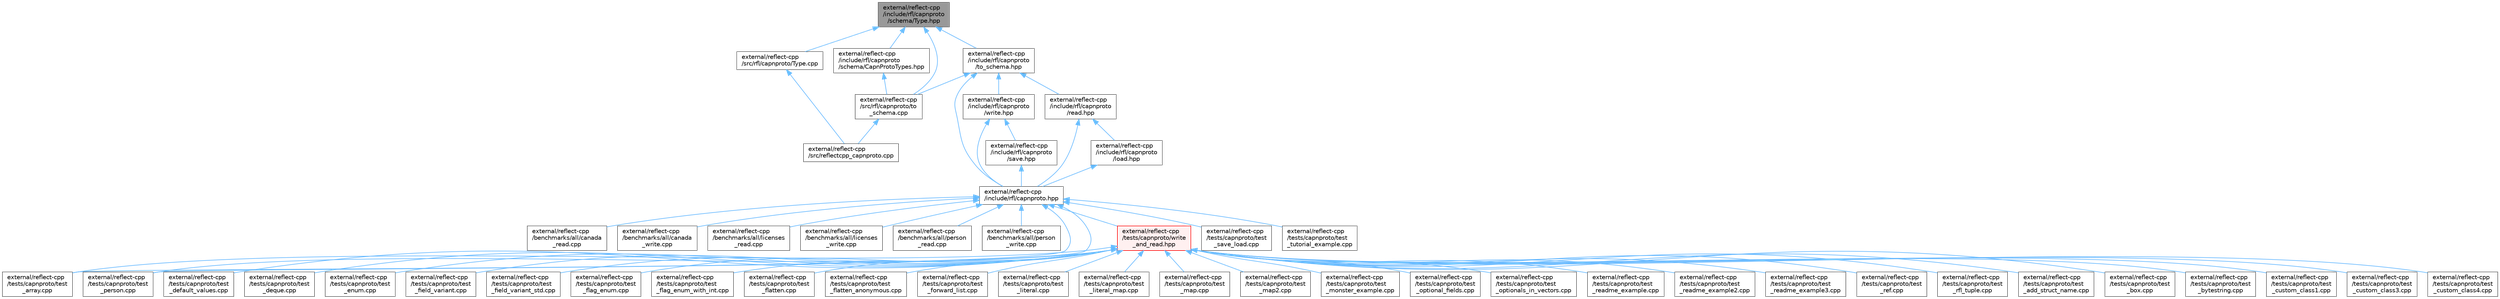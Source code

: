 digraph "external/reflect-cpp/include/rfl/capnproto/schema/Type.hpp"
{
 // LATEX_PDF_SIZE
  bgcolor="transparent";
  edge [fontname=Helvetica,fontsize=10,labelfontname=Helvetica,labelfontsize=10];
  node [fontname=Helvetica,fontsize=10,shape=box,height=0.2,width=0.4];
  Node1 [id="Node000001",label="external/reflect-cpp\l/include/rfl/capnproto\l/schema/Type.hpp",height=0.2,width=0.4,color="gray40", fillcolor="grey60", style="filled", fontcolor="black",tooltip=" "];
  Node1 -> Node2 [id="edge1_Node000001_Node000002",dir="back",color="steelblue1",style="solid",tooltip=" "];
  Node2 [id="Node000002",label="external/reflect-cpp\l/include/rfl/capnproto\l/schema/CapnProtoTypes.hpp",height=0.2,width=0.4,color="grey40", fillcolor="white", style="filled",URL="$_capn_proto_types_8hpp.html",tooltip=" "];
  Node2 -> Node3 [id="edge2_Node000002_Node000003",dir="back",color="steelblue1",style="solid",tooltip=" "];
  Node3 [id="Node000003",label="external/reflect-cpp\l/src/rfl/capnproto/to\l_schema.cpp",height=0.2,width=0.4,color="grey40", fillcolor="white", style="filled",URL="$capnproto_2to__schema_8cpp.html",tooltip=" "];
  Node3 -> Node4 [id="edge3_Node000003_Node000004",dir="back",color="steelblue1",style="solid",tooltip=" "];
  Node4 [id="Node000004",label="external/reflect-cpp\l/src/reflectcpp_capnproto.cpp",height=0.2,width=0.4,color="grey40", fillcolor="white", style="filled",URL="$reflectcpp__capnproto_8cpp.html",tooltip=" "];
  Node1 -> Node5 [id="edge4_Node000001_Node000005",dir="back",color="steelblue1",style="solid",tooltip=" "];
  Node5 [id="Node000005",label="external/reflect-cpp\l/include/rfl/capnproto\l/to_schema.hpp",height=0.2,width=0.4,color="grey40", fillcolor="white", style="filled",URL="$capnproto_2to__schema_8hpp.html",tooltip=" "];
  Node5 -> Node6 [id="edge5_Node000005_Node000006",dir="back",color="steelblue1",style="solid",tooltip=" "];
  Node6 [id="Node000006",label="external/reflect-cpp\l/include/rfl/capnproto.hpp",height=0.2,width=0.4,color="grey40", fillcolor="white", style="filled",URL="$capnproto_8hpp.html",tooltip=" "];
  Node6 -> Node7 [id="edge6_Node000006_Node000007",dir="back",color="steelblue1",style="solid",tooltip=" "];
  Node7 [id="Node000007",label="external/reflect-cpp\l/benchmarks/all/canada\l_read.cpp",height=0.2,width=0.4,color="grey40", fillcolor="white", style="filled",URL="$canada__read_8cpp.html",tooltip=" "];
  Node6 -> Node8 [id="edge7_Node000006_Node000008",dir="back",color="steelblue1",style="solid",tooltip=" "];
  Node8 [id="Node000008",label="external/reflect-cpp\l/benchmarks/all/canada\l_write.cpp",height=0.2,width=0.4,color="grey40", fillcolor="white", style="filled",URL="$canada__write_8cpp.html",tooltip=" "];
  Node6 -> Node9 [id="edge8_Node000006_Node000009",dir="back",color="steelblue1",style="solid",tooltip=" "];
  Node9 [id="Node000009",label="external/reflect-cpp\l/benchmarks/all/licenses\l_read.cpp",height=0.2,width=0.4,color="grey40", fillcolor="white", style="filled",URL="$licenses__read_8cpp.html",tooltip=" "];
  Node6 -> Node10 [id="edge9_Node000006_Node000010",dir="back",color="steelblue1",style="solid",tooltip=" "];
  Node10 [id="Node000010",label="external/reflect-cpp\l/benchmarks/all/licenses\l_write.cpp",height=0.2,width=0.4,color="grey40", fillcolor="white", style="filled",URL="$licenses__write_8cpp.html",tooltip=" "];
  Node6 -> Node11 [id="edge10_Node000006_Node000011",dir="back",color="steelblue1",style="solid",tooltip=" "];
  Node11 [id="Node000011",label="external/reflect-cpp\l/benchmarks/all/person\l_read.cpp",height=0.2,width=0.4,color="grey40", fillcolor="white", style="filled",URL="$person__read_8cpp.html",tooltip=" "];
  Node6 -> Node12 [id="edge11_Node000006_Node000012",dir="back",color="steelblue1",style="solid",tooltip=" "];
  Node12 [id="Node000012",label="external/reflect-cpp\l/benchmarks/all/person\l_write.cpp",height=0.2,width=0.4,color="grey40", fillcolor="white", style="filled",URL="$person__write_8cpp.html",tooltip=" "];
  Node6 -> Node13 [id="edge12_Node000006_Node000013",dir="back",color="steelblue1",style="solid",tooltip=" "];
  Node13 [id="Node000013",label="external/reflect-cpp\l/tests/capnproto/test\l_array.cpp",height=0.2,width=0.4,color="grey40", fillcolor="white", style="filled",URL="$capnproto_2test__array_8cpp.html",tooltip=" "];
  Node6 -> Node14 [id="edge13_Node000006_Node000014",dir="back",color="steelblue1",style="solid",tooltip=" "];
  Node14 [id="Node000014",label="external/reflect-cpp\l/tests/capnproto/test\l_person.cpp",height=0.2,width=0.4,color="grey40", fillcolor="white", style="filled",URL="$test__person_8cpp.html",tooltip=" "];
  Node6 -> Node15 [id="edge14_Node000006_Node000015",dir="back",color="steelblue1",style="solid",tooltip=" "];
  Node15 [id="Node000015",label="external/reflect-cpp\l/tests/capnproto/test\l_save_load.cpp",height=0.2,width=0.4,color="grey40", fillcolor="white", style="filled",URL="$capnproto_2test__save__load_8cpp.html",tooltip=" "];
  Node6 -> Node16 [id="edge15_Node000006_Node000016",dir="back",color="steelblue1",style="solid",tooltip=" "];
  Node16 [id="Node000016",label="external/reflect-cpp\l/tests/capnproto/test\l_tutorial_example.cpp",height=0.2,width=0.4,color="grey40", fillcolor="white", style="filled",URL="$capnproto_2test__tutorial__example_8cpp.html",tooltip=" "];
  Node6 -> Node17 [id="edge16_Node000006_Node000017",dir="back",color="steelblue1",style="solid",tooltip=" "];
  Node17 [id="Node000017",label="external/reflect-cpp\l/tests/capnproto/write\l_and_read.hpp",height=0.2,width=0.4,color="red", fillcolor="#FFF0F0", style="filled",URL="$capnproto_2write__and__read_8hpp.html",tooltip=" "];
  Node17 -> Node18 [id="edge17_Node000017_Node000018",dir="back",color="steelblue1",style="solid",tooltip=" "];
  Node18 [id="Node000018",label="external/reflect-cpp\l/tests/capnproto/test\l_add_struct_name.cpp",height=0.2,width=0.4,color="grey40", fillcolor="white", style="filled",URL="$capnproto_2test__add__struct__name_8cpp.html",tooltip=" "];
  Node17 -> Node13 [id="edge18_Node000017_Node000013",dir="back",color="steelblue1",style="solid",tooltip=" "];
  Node17 -> Node19 [id="edge19_Node000017_Node000019",dir="back",color="steelblue1",style="solid",tooltip=" "];
  Node19 [id="Node000019",label="external/reflect-cpp\l/tests/capnproto/test\l_box.cpp",height=0.2,width=0.4,color="grey40", fillcolor="white", style="filled",URL="$capnproto_2test__box_8cpp.html",tooltip=" "];
  Node17 -> Node20 [id="edge20_Node000017_Node000020",dir="back",color="steelblue1",style="solid",tooltip=" "];
  Node20 [id="Node000020",label="external/reflect-cpp\l/tests/capnproto/test\l_bytestring.cpp",height=0.2,width=0.4,color="grey40", fillcolor="white", style="filled",URL="$capnproto_2test__bytestring_8cpp.html",tooltip=" "];
  Node17 -> Node21 [id="edge21_Node000017_Node000021",dir="back",color="steelblue1",style="solid",tooltip=" "];
  Node21 [id="Node000021",label="external/reflect-cpp\l/tests/capnproto/test\l_custom_class1.cpp",height=0.2,width=0.4,color="grey40", fillcolor="white", style="filled",URL="$capnproto_2test__custom__class1_8cpp.html",tooltip=" "];
  Node17 -> Node22 [id="edge22_Node000017_Node000022",dir="back",color="steelblue1",style="solid",tooltip=" "];
  Node22 [id="Node000022",label="external/reflect-cpp\l/tests/capnproto/test\l_custom_class3.cpp",height=0.2,width=0.4,color="grey40", fillcolor="white", style="filled",URL="$capnproto_2test__custom__class3_8cpp.html",tooltip=" "];
  Node17 -> Node23 [id="edge23_Node000017_Node000023",dir="back",color="steelblue1",style="solid",tooltip=" "];
  Node23 [id="Node000023",label="external/reflect-cpp\l/tests/capnproto/test\l_custom_class4.cpp",height=0.2,width=0.4,color="grey40", fillcolor="white", style="filled",URL="$capnproto_2test__custom__class4_8cpp.html",tooltip=" "];
  Node17 -> Node24 [id="edge24_Node000017_Node000024",dir="back",color="steelblue1",style="solid",tooltip=" "];
  Node24 [id="Node000024",label="external/reflect-cpp\l/tests/capnproto/test\l_default_values.cpp",height=0.2,width=0.4,color="grey40", fillcolor="white", style="filled",URL="$capnproto_2test__default__values_8cpp.html",tooltip=" "];
  Node17 -> Node25 [id="edge25_Node000017_Node000025",dir="back",color="steelblue1",style="solid",tooltip=" "];
  Node25 [id="Node000025",label="external/reflect-cpp\l/tests/capnproto/test\l_deque.cpp",height=0.2,width=0.4,color="grey40", fillcolor="white", style="filled",URL="$capnproto_2test__deque_8cpp.html",tooltip=" "];
  Node17 -> Node26 [id="edge26_Node000017_Node000026",dir="back",color="steelblue1",style="solid",tooltip=" "];
  Node26 [id="Node000026",label="external/reflect-cpp\l/tests/capnproto/test\l_enum.cpp",height=0.2,width=0.4,color="grey40", fillcolor="white", style="filled",URL="$capnproto_2test__enum_8cpp.html",tooltip=" "];
  Node17 -> Node27 [id="edge27_Node000017_Node000027",dir="back",color="steelblue1",style="solid",tooltip=" "];
  Node27 [id="Node000027",label="external/reflect-cpp\l/tests/capnproto/test\l_field_variant.cpp",height=0.2,width=0.4,color="grey40", fillcolor="white", style="filled",URL="$capnproto_2test__field__variant_8cpp.html",tooltip=" "];
  Node17 -> Node28 [id="edge28_Node000017_Node000028",dir="back",color="steelblue1",style="solid",tooltip=" "];
  Node28 [id="Node000028",label="external/reflect-cpp\l/tests/capnproto/test\l_field_variant_std.cpp",height=0.2,width=0.4,color="grey40", fillcolor="white", style="filled",URL="$capnproto_2test__field__variant__std_8cpp.html",tooltip=" "];
  Node17 -> Node29 [id="edge29_Node000017_Node000029",dir="back",color="steelblue1",style="solid",tooltip=" "];
  Node29 [id="Node000029",label="external/reflect-cpp\l/tests/capnproto/test\l_flag_enum.cpp",height=0.2,width=0.4,color="grey40", fillcolor="white", style="filled",URL="$capnproto_2test__flag__enum_8cpp.html",tooltip=" "];
  Node17 -> Node30 [id="edge30_Node000017_Node000030",dir="back",color="steelblue1",style="solid",tooltip=" "];
  Node30 [id="Node000030",label="external/reflect-cpp\l/tests/capnproto/test\l_flag_enum_with_int.cpp",height=0.2,width=0.4,color="grey40", fillcolor="white", style="filled",URL="$capnproto_2test__flag__enum__with__int_8cpp.html",tooltip=" "];
  Node17 -> Node31 [id="edge31_Node000017_Node000031",dir="back",color="steelblue1",style="solid",tooltip=" "];
  Node31 [id="Node000031",label="external/reflect-cpp\l/tests/capnproto/test\l_flatten.cpp",height=0.2,width=0.4,color="grey40", fillcolor="white", style="filled",URL="$capnproto_2test__flatten_8cpp.html",tooltip=" "];
  Node17 -> Node32 [id="edge32_Node000017_Node000032",dir="back",color="steelblue1",style="solid",tooltip=" "];
  Node32 [id="Node000032",label="external/reflect-cpp\l/tests/capnproto/test\l_flatten_anonymous.cpp",height=0.2,width=0.4,color="grey40", fillcolor="white", style="filled",URL="$capnproto_2test__flatten__anonymous_8cpp.html",tooltip=" "];
  Node17 -> Node33 [id="edge33_Node000017_Node000033",dir="back",color="steelblue1",style="solid",tooltip=" "];
  Node33 [id="Node000033",label="external/reflect-cpp\l/tests/capnproto/test\l_forward_list.cpp",height=0.2,width=0.4,color="grey40", fillcolor="white", style="filled",URL="$capnproto_2test__forward__list_8cpp.html",tooltip=" "];
  Node17 -> Node34 [id="edge34_Node000017_Node000034",dir="back",color="steelblue1",style="solid",tooltip=" "];
  Node34 [id="Node000034",label="external/reflect-cpp\l/tests/capnproto/test\l_literal.cpp",height=0.2,width=0.4,color="grey40", fillcolor="white", style="filled",URL="$capnproto_2test__literal_8cpp.html",tooltip=" "];
  Node17 -> Node35 [id="edge35_Node000017_Node000035",dir="back",color="steelblue1",style="solid",tooltip=" "];
  Node35 [id="Node000035",label="external/reflect-cpp\l/tests/capnproto/test\l_literal_map.cpp",height=0.2,width=0.4,color="grey40", fillcolor="white", style="filled",URL="$capnproto_2test__literal__map_8cpp.html",tooltip=" "];
  Node17 -> Node36 [id="edge36_Node000017_Node000036",dir="back",color="steelblue1",style="solid",tooltip=" "];
  Node36 [id="Node000036",label="external/reflect-cpp\l/tests/capnproto/test\l_map.cpp",height=0.2,width=0.4,color="grey40", fillcolor="white", style="filled",URL="$capnproto_2test__map_8cpp.html",tooltip=" "];
  Node17 -> Node37 [id="edge37_Node000017_Node000037",dir="back",color="steelblue1",style="solid",tooltip=" "];
  Node37 [id="Node000037",label="external/reflect-cpp\l/tests/capnproto/test\l_map2.cpp",height=0.2,width=0.4,color="grey40", fillcolor="white", style="filled",URL="$capnproto_2test__map2_8cpp.html",tooltip=" "];
  Node17 -> Node38 [id="edge38_Node000017_Node000038",dir="back",color="steelblue1",style="solid",tooltip=" "];
  Node38 [id="Node000038",label="external/reflect-cpp\l/tests/capnproto/test\l_monster_example.cpp",height=0.2,width=0.4,color="grey40", fillcolor="white", style="filled",URL="$capnproto_2test__monster__example_8cpp.html",tooltip=" "];
  Node17 -> Node39 [id="edge39_Node000017_Node000039",dir="back",color="steelblue1",style="solid",tooltip=" "];
  Node39 [id="Node000039",label="external/reflect-cpp\l/tests/capnproto/test\l_optional_fields.cpp",height=0.2,width=0.4,color="grey40", fillcolor="white", style="filled",URL="$capnproto_2test__optional__fields_8cpp.html",tooltip=" "];
  Node17 -> Node40 [id="edge40_Node000017_Node000040",dir="back",color="steelblue1",style="solid",tooltip=" "];
  Node40 [id="Node000040",label="external/reflect-cpp\l/tests/capnproto/test\l_optionals_in_vectors.cpp",height=0.2,width=0.4,color="grey40", fillcolor="white", style="filled",URL="$test__optionals__in__vectors_8cpp.html",tooltip=" "];
  Node17 -> Node14 [id="edge41_Node000017_Node000014",dir="back",color="steelblue1",style="solid",tooltip=" "];
  Node17 -> Node41 [id="edge42_Node000017_Node000041",dir="back",color="steelblue1",style="solid",tooltip=" "];
  Node41 [id="Node000041",label="external/reflect-cpp\l/tests/capnproto/test\l_readme_example.cpp",height=0.2,width=0.4,color="grey40", fillcolor="white", style="filled",URL="$capnproto_2test__readme__example_8cpp.html",tooltip=" "];
  Node17 -> Node42 [id="edge43_Node000017_Node000042",dir="back",color="steelblue1",style="solid",tooltip=" "];
  Node42 [id="Node000042",label="external/reflect-cpp\l/tests/capnproto/test\l_readme_example2.cpp",height=0.2,width=0.4,color="grey40", fillcolor="white", style="filled",URL="$capnproto_2test__readme__example2_8cpp.html",tooltip=" "];
  Node17 -> Node43 [id="edge44_Node000017_Node000043",dir="back",color="steelblue1",style="solid",tooltip=" "];
  Node43 [id="Node000043",label="external/reflect-cpp\l/tests/capnproto/test\l_readme_example3.cpp",height=0.2,width=0.4,color="grey40", fillcolor="white", style="filled",URL="$capnproto_2test__readme__example3_8cpp.html",tooltip=" "];
  Node17 -> Node44 [id="edge45_Node000017_Node000044",dir="back",color="steelblue1",style="solid",tooltip=" "];
  Node44 [id="Node000044",label="external/reflect-cpp\l/tests/capnproto/test\l_ref.cpp",height=0.2,width=0.4,color="grey40", fillcolor="white", style="filled",URL="$capnproto_2test__ref_8cpp.html",tooltip=" "];
  Node17 -> Node45 [id="edge46_Node000017_Node000045",dir="back",color="steelblue1",style="solid",tooltip=" "];
  Node45 [id="Node000045",label="external/reflect-cpp\l/tests/capnproto/test\l_rfl_tuple.cpp",height=0.2,width=0.4,color="grey40", fillcolor="white", style="filled",URL="$capnproto_2test__rfl__tuple_8cpp.html",tooltip=" "];
  Node5 -> Node59 [id="edge47_Node000005_Node000059",dir="back",color="steelblue1",style="solid",tooltip=" "];
  Node59 [id="Node000059",label="external/reflect-cpp\l/include/rfl/capnproto\l/read.hpp",height=0.2,width=0.4,color="grey40", fillcolor="white", style="filled",URL="$capnproto_2read_8hpp.html",tooltip=" "];
  Node59 -> Node6 [id="edge48_Node000059_Node000006",dir="back",color="steelblue1",style="solid",tooltip=" "];
  Node59 -> Node60 [id="edge49_Node000059_Node000060",dir="back",color="steelblue1",style="solid",tooltip=" "];
  Node60 [id="Node000060",label="external/reflect-cpp\l/include/rfl/capnproto\l/load.hpp",height=0.2,width=0.4,color="grey40", fillcolor="white", style="filled",URL="$capnproto_2load_8hpp.html",tooltip=" "];
  Node60 -> Node6 [id="edge50_Node000060_Node000006",dir="back",color="steelblue1",style="solid",tooltip=" "];
  Node5 -> Node61 [id="edge51_Node000005_Node000061",dir="back",color="steelblue1",style="solid",tooltip=" "];
  Node61 [id="Node000061",label="external/reflect-cpp\l/include/rfl/capnproto\l/write.hpp",height=0.2,width=0.4,color="grey40", fillcolor="white", style="filled",URL="$capnproto_2write_8hpp.html",tooltip=" "];
  Node61 -> Node6 [id="edge52_Node000061_Node000006",dir="back",color="steelblue1",style="solid",tooltip=" "];
  Node61 -> Node62 [id="edge53_Node000061_Node000062",dir="back",color="steelblue1",style="solid",tooltip=" "];
  Node62 [id="Node000062",label="external/reflect-cpp\l/include/rfl/capnproto\l/save.hpp",height=0.2,width=0.4,color="grey40", fillcolor="white", style="filled",URL="$capnproto_2save_8hpp.html",tooltip=" "];
  Node62 -> Node6 [id="edge54_Node000062_Node000006",dir="back",color="steelblue1",style="solid",tooltip=" "];
  Node5 -> Node3 [id="edge55_Node000005_Node000003",dir="back",color="steelblue1",style="solid",tooltip=" "];
  Node1 -> Node63 [id="edge56_Node000001_Node000063",dir="back",color="steelblue1",style="solid",tooltip=" "];
  Node63 [id="Node000063",label="external/reflect-cpp\l/src/rfl/capnproto/Type.cpp",height=0.2,width=0.4,color="grey40", fillcolor="white", style="filled",URL="$capnproto_2_type_8cpp.html",tooltip=" "];
  Node63 -> Node4 [id="edge57_Node000063_Node000004",dir="back",color="steelblue1",style="solid",tooltip=" "];
  Node1 -> Node3 [id="edge58_Node000001_Node000003",dir="back",color="steelblue1",style="solid",tooltip=" "];
}
